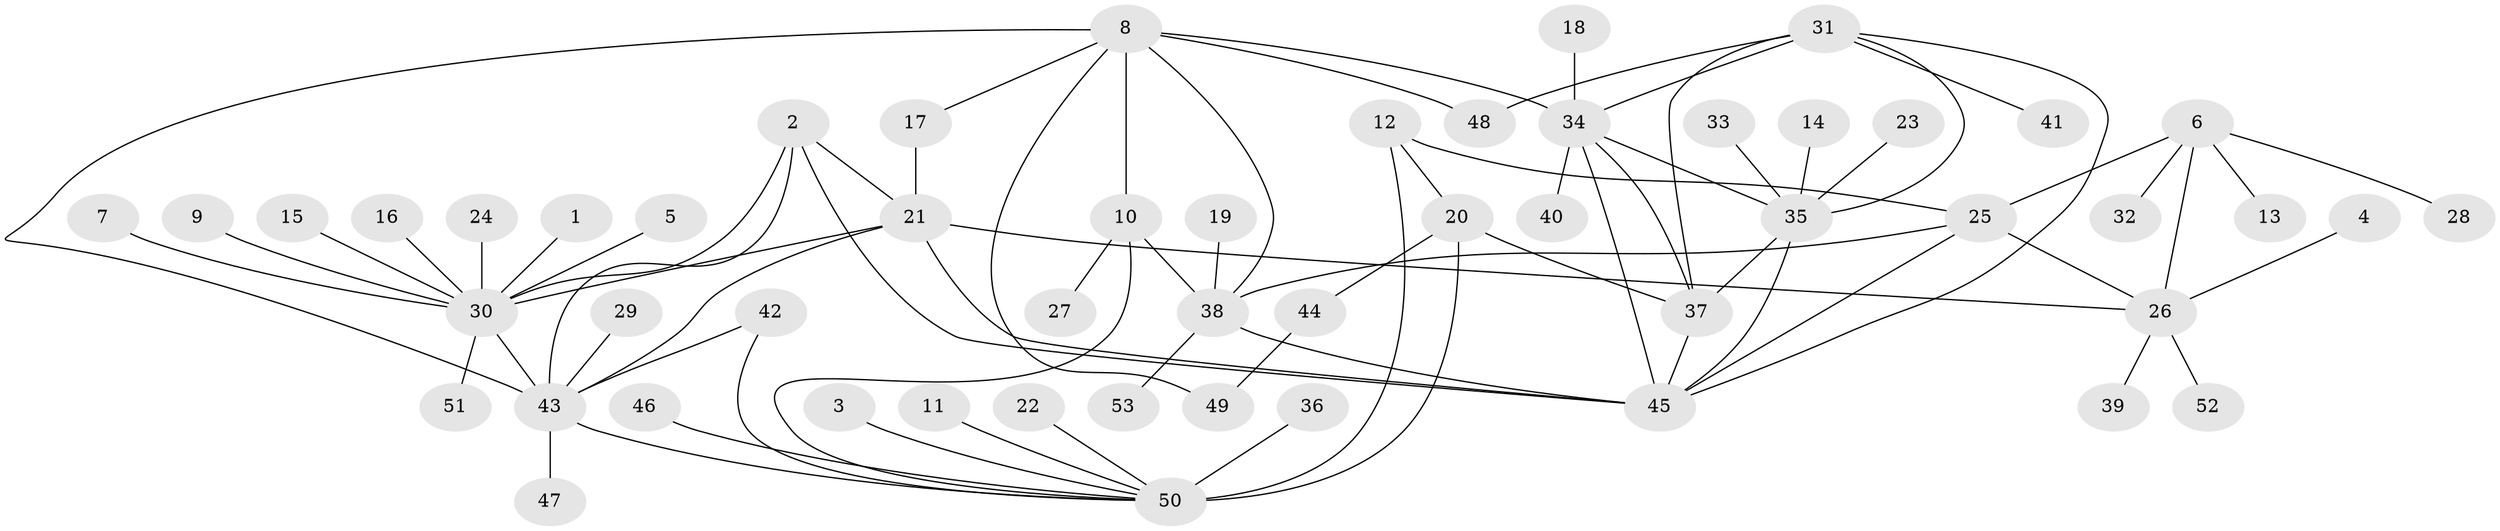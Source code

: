 // original degree distribution, {9: 0.03773584905660377, 6: 0.02830188679245283, 4: 0.018867924528301886, 10: 0.03773584905660377, 5: 0.018867924528301886, 8: 0.04716981132075472, 7: 0.02830188679245283, 11: 0.018867924528301886, 1: 0.5943396226415094, 2: 0.1509433962264151, 3: 0.018867924528301886}
// Generated by graph-tools (version 1.1) at 2025/02/03/09/25 03:02:52]
// undirected, 53 vertices, 76 edges
graph export_dot {
graph [start="1"]
  node [color=gray90,style=filled];
  1;
  2;
  3;
  4;
  5;
  6;
  7;
  8;
  9;
  10;
  11;
  12;
  13;
  14;
  15;
  16;
  17;
  18;
  19;
  20;
  21;
  22;
  23;
  24;
  25;
  26;
  27;
  28;
  29;
  30;
  31;
  32;
  33;
  34;
  35;
  36;
  37;
  38;
  39;
  40;
  41;
  42;
  43;
  44;
  45;
  46;
  47;
  48;
  49;
  50;
  51;
  52;
  53;
  1 -- 30 [weight=1.0];
  2 -- 21 [weight=1.0];
  2 -- 30 [weight=2.0];
  2 -- 43 [weight=1.0];
  2 -- 45 [weight=1.0];
  3 -- 50 [weight=1.0];
  4 -- 26 [weight=1.0];
  5 -- 30 [weight=1.0];
  6 -- 13 [weight=1.0];
  6 -- 25 [weight=4.0];
  6 -- 26 [weight=2.0];
  6 -- 28 [weight=1.0];
  6 -- 32 [weight=1.0];
  7 -- 30 [weight=1.0];
  8 -- 10 [weight=3.0];
  8 -- 17 [weight=1.0];
  8 -- 34 [weight=1.0];
  8 -- 38 [weight=1.0];
  8 -- 43 [weight=1.0];
  8 -- 48 [weight=1.0];
  8 -- 49 [weight=1.0];
  9 -- 30 [weight=1.0];
  10 -- 27 [weight=1.0];
  10 -- 38 [weight=3.0];
  10 -- 50 [weight=1.0];
  11 -- 50 [weight=1.0];
  12 -- 20 [weight=1.0];
  12 -- 25 [weight=2.0];
  12 -- 50 [weight=3.0];
  14 -- 35 [weight=1.0];
  15 -- 30 [weight=1.0];
  16 -- 30 [weight=1.0];
  17 -- 21 [weight=1.0];
  18 -- 34 [weight=1.0];
  19 -- 38 [weight=1.0];
  20 -- 37 [weight=1.0];
  20 -- 44 [weight=1.0];
  20 -- 50 [weight=3.0];
  21 -- 26 [weight=1.0];
  21 -- 30 [weight=2.0];
  21 -- 43 [weight=1.0];
  21 -- 45 [weight=1.0];
  22 -- 50 [weight=1.0];
  23 -- 35 [weight=1.0];
  24 -- 30 [weight=1.0];
  25 -- 26 [weight=2.0];
  25 -- 38 [weight=1.0];
  25 -- 45 [weight=1.0];
  26 -- 39 [weight=1.0];
  26 -- 52 [weight=1.0];
  29 -- 43 [weight=1.0];
  30 -- 43 [weight=2.0];
  30 -- 51 [weight=1.0];
  31 -- 34 [weight=1.0];
  31 -- 35 [weight=1.0];
  31 -- 37 [weight=1.0];
  31 -- 41 [weight=1.0];
  31 -- 45 [weight=1.0];
  31 -- 48 [weight=1.0];
  33 -- 35 [weight=1.0];
  34 -- 35 [weight=1.0];
  34 -- 37 [weight=1.0];
  34 -- 40 [weight=1.0];
  34 -- 45 [weight=1.0];
  35 -- 37 [weight=1.0];
  35 -- 45 [weight=1.0];
  36 -- 50 [weight=1.0];
  37 -- 45 [weight=1.0];
  38 -- 45 [weight=1.0];
  38 -- 53 [weight=1.0];
  42 -- 43 [weight=1.0];
  42 -- 50 [weight=1.0];
  43 -- 47 [weight=1.0];
  43 -- 50 [weight=1.0];
  44 -- 49 [weight=1.0];
  46 -- 50 [weight=1.0];
}
